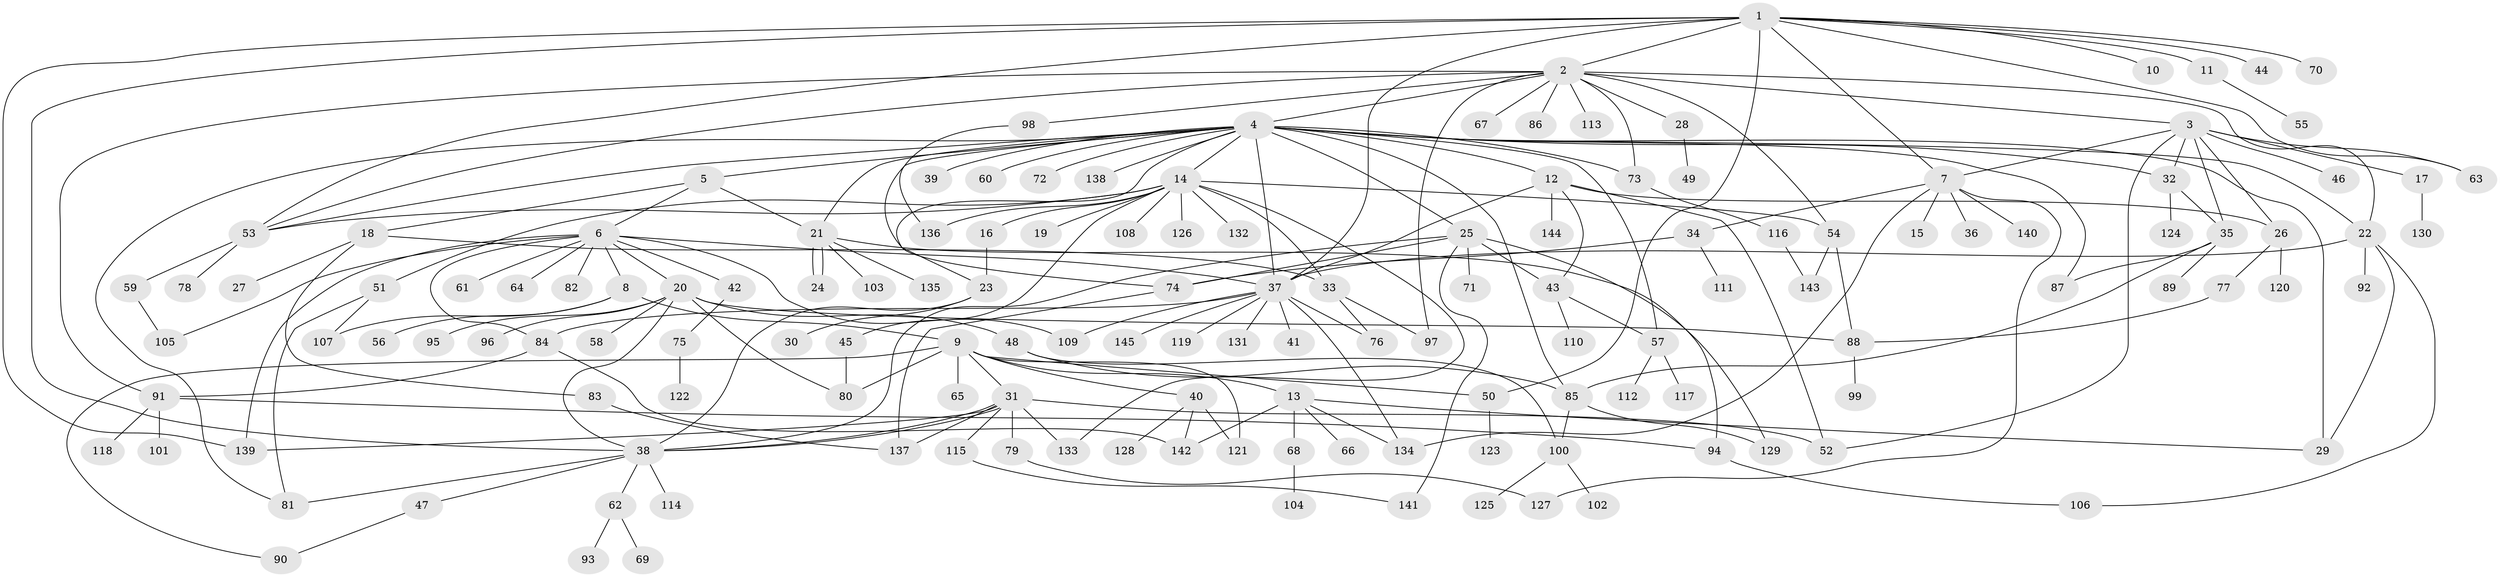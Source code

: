 // Generated by graph-tools (version 1.1) at 2025/46/03/09/25 04:46:51]
// undirected, 145 vertices, 212 edges
graph export_dot {
graph [start="1"]
  node [color=gray90,style=filled];
  1;
  2;
  3;
  4;
  5;
  6;
  7;
  8;
  9;
  10;
  11;
  12;
  13;
  14;
  15;
  16;
  17;
  18;
  19;
  20;
  21;
  22;
  23;
  24;
  25;
  26;
  27;
  28;
  29;
  30;
  31;
  32;
  33;
  34;
  35;
  36;
  37;
  38;
  39;
  40;
  41;
  42;
  43;
  44;
  45;
  46;
  47;
  48;
  49;
  50;
  51;
  52;
  53;
  54;
  55;
  56;
  57;
  58;
  59;
  60;
  61;
  62;
  63;
  64;
  65;
  66;
  67;
  68;
  69;
  70;
  71;
  72;
  73;
  74;
  75;
  76;
  77;
  78;
  79;
  80;
  81;
  82;
  83;
  84;
  85;
  86;
  87;
  88;
  89;
  90;
  91;
  92;
  93;
  94;
  95;
  96;
  97;
  98;
  99;
  100;
  101;
  102;
  103;
  104;
  105;
  106;
  107;
  108;
  109;
  110;
  111;
  112;
  113;
  114;
  115;
  116;
  117;
  118;
  119;
  120;
  121;
  122;
  123;
  124;
  125;
  126;
  127;
  128;
  129;
  130;
  131;
  132;
  133;
  134;
  135;
  136;
  137;
  138;
  139;
  140;
  141;
  142;
  143;
  144;
  145;
  1 -- 2;
  1 -- 7;
  1 -- 10;
  1 -- 11;
  1 -- 37;
  1 -- 38;
  1 -- 44;
  1 -- 50;
  1 -- 53;
  1 -- 63;
  1 -- 70;
  1 -- 139;
  2 -- 3;
  2 -- 4;
  2 -- 22;
  2 -- 28;
  2 -- 53;
  2 -- 54;
  2 -- 67;
  2 -- 73;
  2 -- 86;
  2 -- 91;
  2 -- 97;
  2 -- 98;
  2 -- 113;
  3 -- 7;
  3 -- 17;
  3 -- 26;
  3 -- 32;
  3 -- 35;
  3 -- 46;
  3 -- 52;
  3 -- 63;
  4 -- 5;
  4 -- 12;
  4 -- 14;
  4 -- 21;
  4 -- 22;
  4 -- 23;
  4 -- 25;
  4 -- 29;
  4 -- 32;
  4 -- 37;
  4 -- 39;
  4 -- 53;
  4 -- 57;
  4 -- 60;
  4 -- 72;
  4 -- 73;
  4 -- 74;
  4 -- 81;
  4 -- 85;
  4 -- 87;
  4 -- 138;
  5 -- 6;
  5 -- 18;
  5 -- 21;
  6 -- 8;
  6 -- 20;
  6 -- 37;
  6 -- 42;
  6 -- 61;
  6 -- 64;
  6 -- 82;
  6 -- 84;
  6 -- 105;
  6 -- 109;
  6 -- 139;
  7 -- 15;
  7 -- 34;
  7 -- 36;
  7 -- 127;
  7 -- 134;
  7 -- 140;
  8 -- 9;
  8 -- 56;
  8 -- 107;
  9 -- 13;
  9 -- 31;
  9 -- 40;
  9 -- 50;
  9 -- 65;
  9 -- 80;
  9 -- 90;
  9 -- 121;
  11 -- 55;
  12 -- 26;
  12 -- 37;
  12 -- 43;
  12 -- 52;
  12 -- 144;
  13 -- 29;
  13 -- 66;
  13 -- 68;
  13 -- 134;
  13 -- 142;
  14 -- 16;
  14 -- 19;
  14 -- 33;
  14 -- 45;
  14 -- 51;
  14 -- 53;
  14 -- 54;
  14 -- 108;
  14 -- 126;
  14 -- 132;
  14 -- 133;
  14 -- 136;
  16 -- 23;
  17 -- 130;
  18 -- 27;
  18 -- 33;
  18 -- 83;
  20 -- 38;
  20 -- 48;
  20 -- 58;
  20 -- 80;
  20 -- 88;
  20 -- 95;
  20 -- 96;
  21 -- 24;
  21 -- 24;
  21 -- 94;
  21 -- 103;
  21 -- 135;
  22 -- 29;
  22 -- 37;
  22 -- 92;
  22 -- 106;
  23 -- 30;
  23 -- 38;
  25 -- 38;
  25 -- 43;
  25 -- 71;
  25 -- 74;
  25 -- 129;
  25 -- 141;
  26 -- 77;
  26 -- 120;
  28 -- 49;
  31 -- 38;
  31 -- 38;
  31 -- 52;
  31 -- 79;
  31 -- 115;
  31 -- 133;
  31 -- 137;
  31 -- 139;
  32 -- 35;
  32 -- 124;
  33 -- 76;
  33 -- 97;
  34 -- 74;
  34 -- 111;
  35 -- 85;
  35 -- 87;
  35 -- 89;
  37 -- 41;
  37 -- 76;
  37 -- 84;
  37 -- 109;
  37 -- 119;
  37 -- 131;
  37 -- 134;
  37 -- 145;
  38 -- 47;
  38 -- 62;
  38 -- 81;
  38 -- 114;
  40 -- 121;
  40 -- 128;
  40 -- 142;
  42 -- 75;
  43 -- 57;
  43 -- 110;
  45 -- 80;
  47 -- 90;
  48 -- 85;
  48 -- 100;
  50 -- 123;
  51 -- 81;
  51 -- 107;
  53 -- 59;
  53 -- 78;
  54 -- 88;
  54 -- 143;
  57 -- 112;
  57 -- 117;
  59 -- 105;
  62 -- 69;
  62 -- 93;
  68 -- 104;
  73 -- 116;
  74 -- 137;
  75 -- 122;
  77 -- 88;
  79 -- 127;
  83 -- 137;
  84 -- 91;
  84 -- 142;
  85 -- 100;
  85 -- 129;
  88 -- 99;
  91 -- 94;
  91 -- 101;
  91 -- 118;
  94 -- 106;
  98 -- 136;
  100 -- 102;
  100 -- 125;
  115 -- 141;
  116 -- 143;
}
